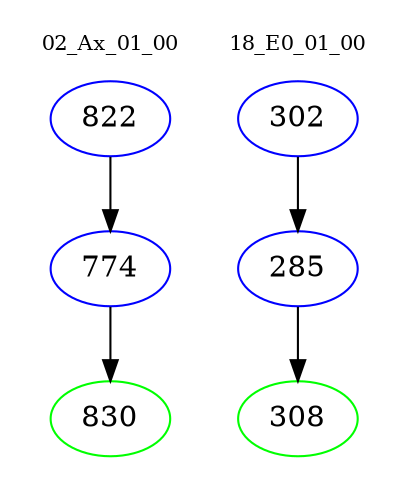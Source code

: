 digraph{
subgraph cluster_0 {
color = white
label = "02_Ax_01_00";
fontsize=10;
T0_822 [label="822", color="blue"]
T0_822 -> T0_774 [color="black"]
T0_774 [label="774", color="blue"]
T0_774 -> T0_830 [color="black"]
T0_830 [label="830", color="green"]
}
subgraph cluster_1 {
color = white
label = "18_E0_01_00";
fontsize=10;
T1_302 [label="302", color="blue"]
T1_302 -> T1_285 [color="black"]
T1_285 [label="285", color="blue"]
T1_285 -> T1_308 [color="black"]
T1_308 [label="308", color="green"]
}
}
